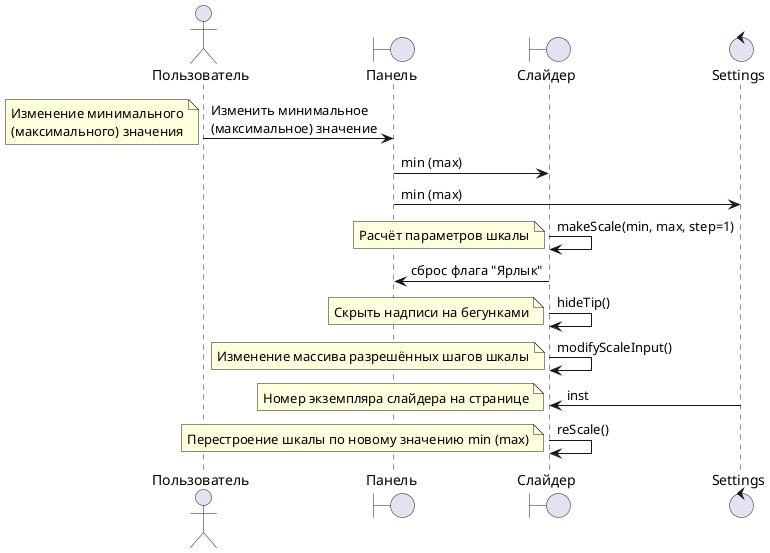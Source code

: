 @startuml
actor Пользователь
boundary Панель
boundary Слайдер
control Settings

Пользователь -> Панель : Изменить минимальное\n(максимальное) значение
note left
Изменение минимального
(максимального) значения
end note 
Панель -> Слайдер : min (max)
Панель -> Settings : min (max)
Слайдер -> Слайдер : makeScale(min, max, step=1)
note left
Расчёт параметров шкалы
end note
Слайдер -> Панель : сброс флага "Ярлык"
Слайдер -> Слайдер : hideTip()
note left
Скрыть надписи на бегунками
end note
Слайдер -> Слайдер : modifyScaleInput()
note left
Изменение массива разрешённых шагов шкалы
end note
Settings -> Слайдер : inst
note left
Номер экземпляра слайдера на странице
end note
Слайдер -> Слайдер : reScale()
note left
Перестроение шкалы по новому значению min (max)
end note
@enduml